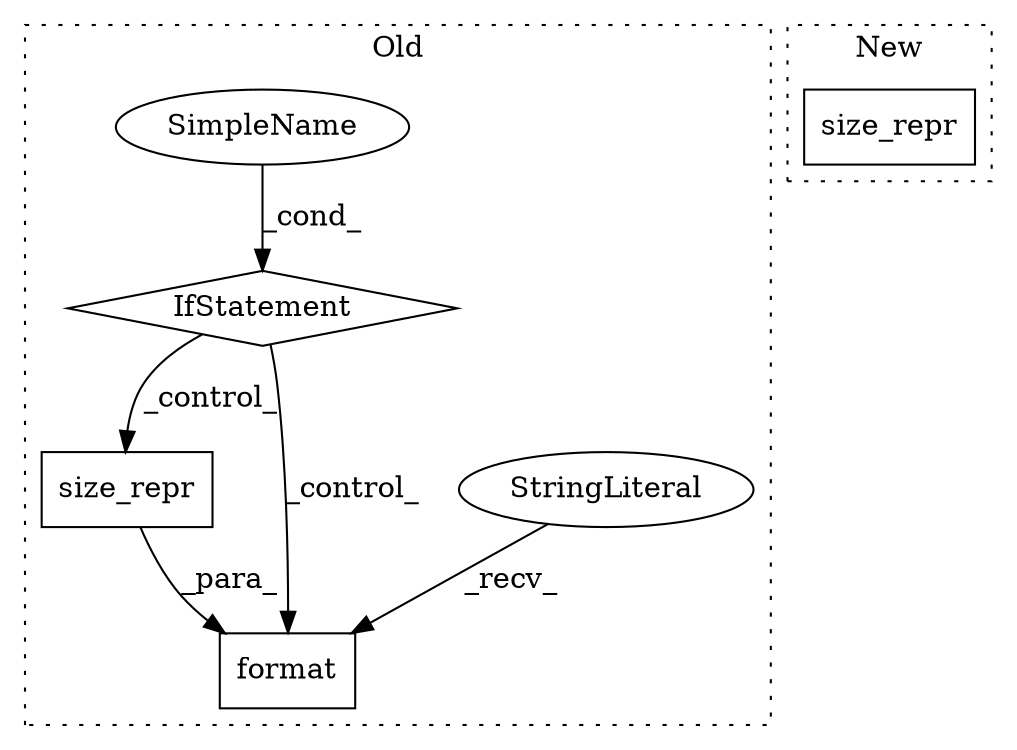 digraph G {
subgraph cluster0 {
1 [label="size_repr" a="32" s="988,1002" l="10,1" shape="box"];
3 [label="format" a="32" s="977,1003" l="7,1" shape="box"];
4 [label="StringLiteral" a="45" s="969" l="7" shape="ellipse"];
5 [label="IfStatement" a="25" s="1077" l="23" shape="diamond"];
6 [label="SimpleName" a="42" s="1095" l="5" shape="ellipse"];
label = "Old";
style="dotted";
}
subgraph cluster1 {
2 [label="size_repr" a="32" s="784,815" l="10,1" shape="box"];
label = "New";
style="dotted";
}
1 -> 3 [label="_para_"];
4 -> 3 [label="_recv_"];
5 -> 3 [label="_control_"];
5 -> 1 [label="_control_"];
6 -> 5 [label="_cond_"];
}
